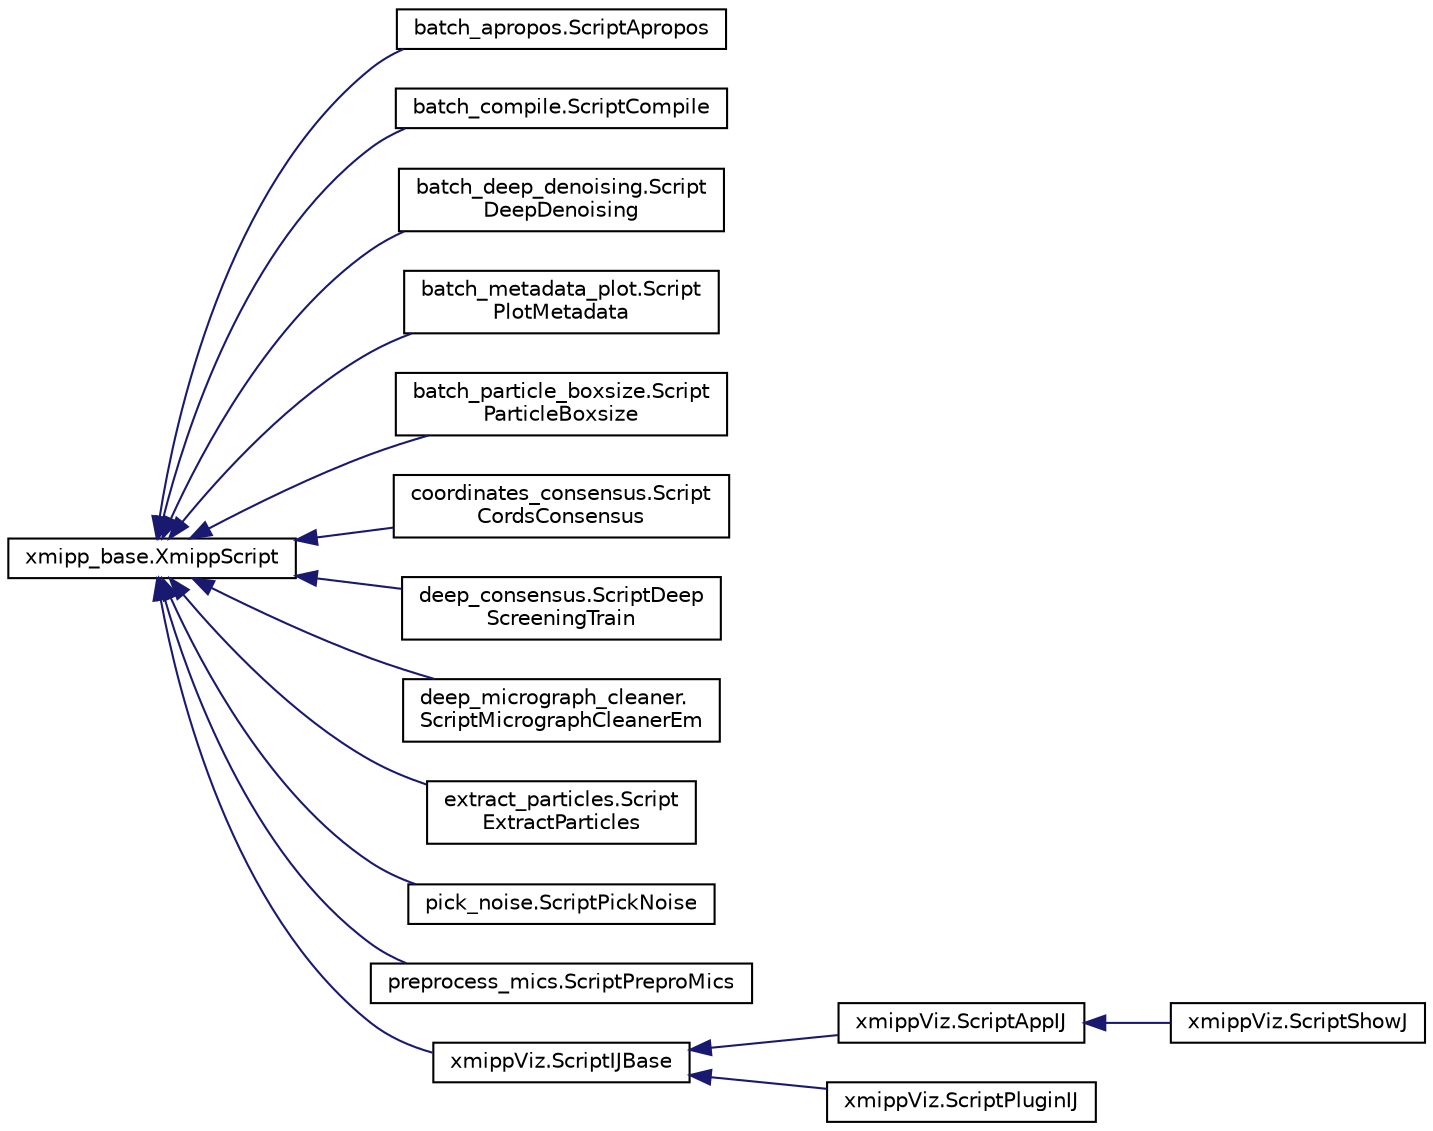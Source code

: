 digraph "Graphical Class Hierarchy"
{
  edge [fontname="Helvetica",fontsize="10",labelfontname="Helvetica",labelfontsize="10"];
  node [fontname="Helvetica",fontsize="10",shape=record];
  rankdir="LR";
  Node0 [label="xmipp_base.XmippScript",height=0.2,width=0.4,color="black", fillcolor="white", style="filled",URL="$classxmipp__base_1_1XmippScript.html"];
  Node0 -> Node1 [dir="back",color="midnightblue",fontsize="10",style="solid",fontname="Helvetica"];
  Node1 [label="batch_apropos.ScriptApropos",height=0.2,width=0.4,color="black", fillcolor="white", style="filled",URL="$classbatch__apropos_1_1ScriptApropos.html"];
  Node0 -> Node2 [dir="back",color="midnightblue",fontsize="10",style="solid",fontname="Helvetica"];
  Node2 [label="batch_compile.ScriptCompile",height=0.2,width=0.4,color="black", fillcolor="white", style="filled",URL="$classbatch__compile_1_1ScriptCompile.html"];
  Node0 -> Node3 [dir="back",color="midnightblue",fontsize="10",style="solid",fontname="Helvetica"];
  Node3 [label="batch_deep_denoising.Script\lDeepDenoising",height=0.2,width=0.4,color="black", fillcolor="white", style="filled",URL="$classbatch__deep__denoising_1_1ScriptDeepDenoising.html"];
  Node0 -> Node4 [dir="back",color="midnightblue",fontsize="10",style="solid",fontname="Helvetica"];
  Node4 [label="batch_metadata_plot.Script\lPlotMetadata",height=0.2,width=0.4,color="black", fillcolor="white", style="filled",URL="$classbatch__metadata__plot_1_1ScriptPlotMetadata.html"];
  Node0 -> Node5 [dir="back",color="midnightblue",fontsize="10",style="solid",fontname="Helvetica"];
  Node5 [label="batch_particle_boxsize.Script\lParticleBoxsize",height=0.2,width=0.4,color="black", fillcolor="white", style="filled",URL="$classbatch__particle__boxsize_1_1ScriptParticleBoxsize.html"];
  Node0 -> Node6 [dir="back",color="midnightblue",fontsize="10",style="solid",fontname="Helvetica"];
  Node6 [label="coordinates_consensus.Script\lCordsConsensus",height=0.2,width=0.4,color="black", fillcolor="white", style="filled",URL="$classcoordinates__consensus_1_1ScriptCordsConsensus.html"];
  Node0 -> Node7 [dir="back",color="midnightblue",fontsize="10",style="solid",fontname="Helvetica"];
  Node7 [label="deep_consensus.ScriptDeep\lScreeningTrain",height=0.2,width=0.4,color="black", fillcolor="white", style="filled",URL="$classdeep__consensus_1_1ScriptDeepScreeningTrain.html"];
  Node0 -> Node8 [dir="back",color="midnightblue",fontsize="10",style="solid",fontname="Helvetica"];
  Node8 [label="deep_micrograph_cleaner.\lScriptMicrographCleanerEm",height=0.2,width=0.4,color="black", fillcolor="white", style="filled",URL="$classdeep__micrograph__cleaner_1_1ScriptMicrographCleanerEm.html"];
  Node0 -> Node9 [dir="back",color="midnightblue",fontsize="10",style="solid",fontname="Helvetica"];
  Node9 [label="extract_particles.Script\lExtractParticles",height=0.2,width=0.4,color="black", fillcolor="white", style="filled",URL="$classextract__particles_1_1ScriptExtractParticles.html"];
  Node0 -> Node10 [dir="back",color="midnightblue",fontsize="10",style="solid",fontname="Helvetica"];
  Node10 [label="pick_noise.ScriptPickNoise",height=0.2,width=0.4,color="black", fillcolor="white", style="filled",URL="$classpick__noise_1_1ScriptPickNoise.html"];
  Node0 -> Node11 [dir="back",color="midnightblue",fontsize="10",style="solid",fontname="Helvetica"];
  Node11 [label="preprocess_mics.ScriptPreproMics",height=0.2,width=0.4,color="black", fillcolor="white", style="filled",URL="$classpreprocess__mics_1_1ScriptPreproMics.html"];
  Node0 -> Node12 [dir="back",color="midnightblue",fontsize="10",style="solid",fontname="Helvetica"];
  Node12 [label="xmippViz.ScriptIJBase",height=0.2,width=0.4,color="black", fillcolor="white", style="filled",URL="$classxmippViz_1_1ScriptIJBase.html"];
  Node12 -> Node13 [dir="back",color="midnightblue",fontsize="10",style="solid",fontname="Helvetica"];
  Node13 [label="xmippViz.ScriptAppIJ",height=0.2,width=0.4,color="black", fillcolor="white", style="filled",URL="$classxmippViz_1_1ScriptAppIJ.html"];
  Node13 -> Node14 [dir="back",color="midnightblue",fontsize="10",style="solid",fontname="Helvetica"];
  Node14 [label="xmippViz.ScriptShowJ",height=0.2,width=0.4,color="black", fillcolor="white", style="filled",URL="$classxmippViz_1_1ScriptShowJ.html"];
  Node12 -> Node15 [dir="back",color="midnightblue",fontsize="10",style="solid",fontname="Helvetica"];
  Node15 [label="xmippViz.ScriptPluginIJ",height=0.2,width=0.4,color="black", fillcolor="white", style="filled",URL="$classxmippViz_1_1ScriptPluginIJ.html"];
}

